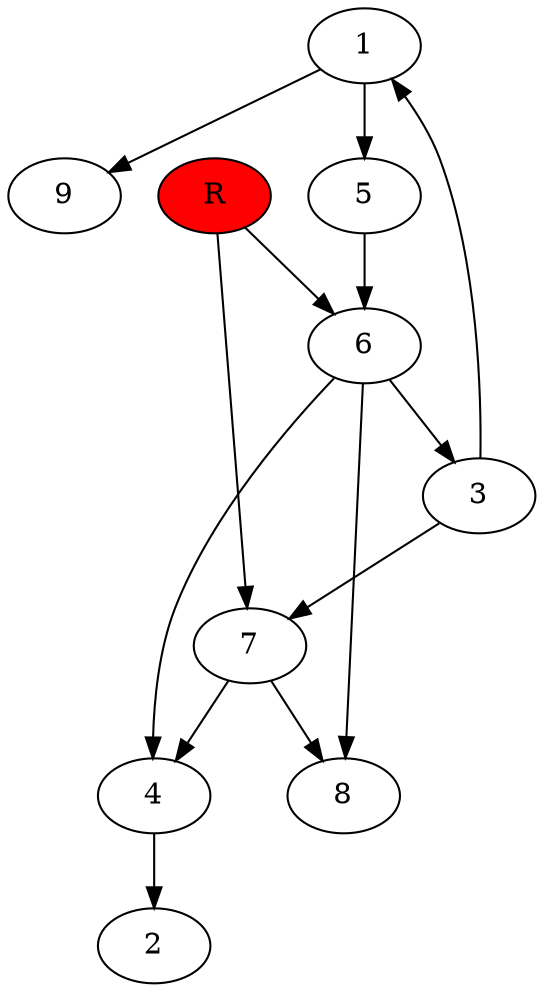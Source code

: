 digraph prb1043 {
	1
	2
	3
	4
	5
	6
	7
	8
	R [fillcolor="#ff0000" style=filled]
	1 -> 5
	1 -> 9
	3 -> 1
	3 -> 7
	4 -> 2
	5 -> 6
	6 -> 3
	6 -> 4
	6 -> 8
	7 -> 4
	7 -> 8
	R -> 6
	R -> 7
}
